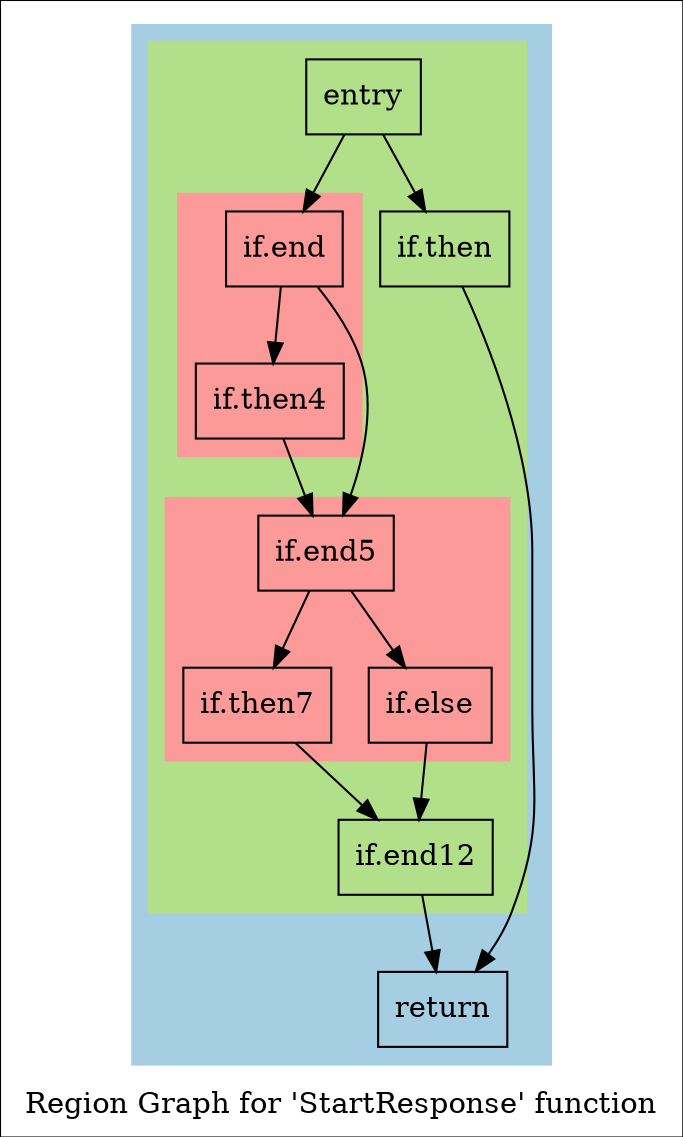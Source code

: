 digraph "Region Graph for 'StartResponse' function" {
	label="Region Graph for 'StartResponse' function";

	Node0x9a80a0 [shape=record,label="{entry}"];
	Node0x9a80a0 -> Node0x9a4b50;
	Node0x9a80a0 -> Node0xa0b560;
	Node0x9a4b50 [shape=record,label="{if.then}"];
	Node0x9a4b50 -> Node0x9d80a0;
	Node0x9d80a0 [shape=record,label="{return}"];
	Node0xa0b560 [shape=record,label="{if.end}"];
	Node0xa0b560 -> Node0x9d81f0;
	Node0xa0b560 -> Node0xa07310;
	Node0x9d81f0 [shape=record,label="{if.then4}"];
	Node0x9d81f0 -> Node0xa07310;
	Node0xa07310 [shape=record,label="{if.end5}"];
	Node0xa07310 -> Node0x99e910;
	Node0xa07310 -> Node0x9fc290;
	Node0x99e910 [shape=record,label="{if.then7}"];
	Node0x99e910 -> Node0x9d2e20;
	Node0x9d2e20 [shape=record,label="{if.end12}"];
	Node0x9d2e20 -> Node0x9d80a0;
	Node0x9fc290 [shape=record,label="{if.else}"];
	Node0x9fc290 -> Node0x9d2e20;
	colorscheme = "paired12"
        subgraph cluster_0xa97940 {
          label = "";
          style = filled;
          color = 1
          subgraph cluster_0xa97ac0 {
            label = "";
            style = filled;
            color = 3
            subgraph cluster_0xa977c0 {
              label = "";
              style = filled;
              color = 5
              Node0xa0b560;
              Node0x9d81f0;
            }
            subgraph cluster_0xa979c0 {
              label = "";
              style = filled;
              color = 5
              Node0xa07310;
              Node0x99e910;
              Node0x9fc290;
            }
            Node0x9a80a0;
            Node0x9a4b50;
            Node0x9d2e20;
          }
          Node0x9d80a0;
        }
}
